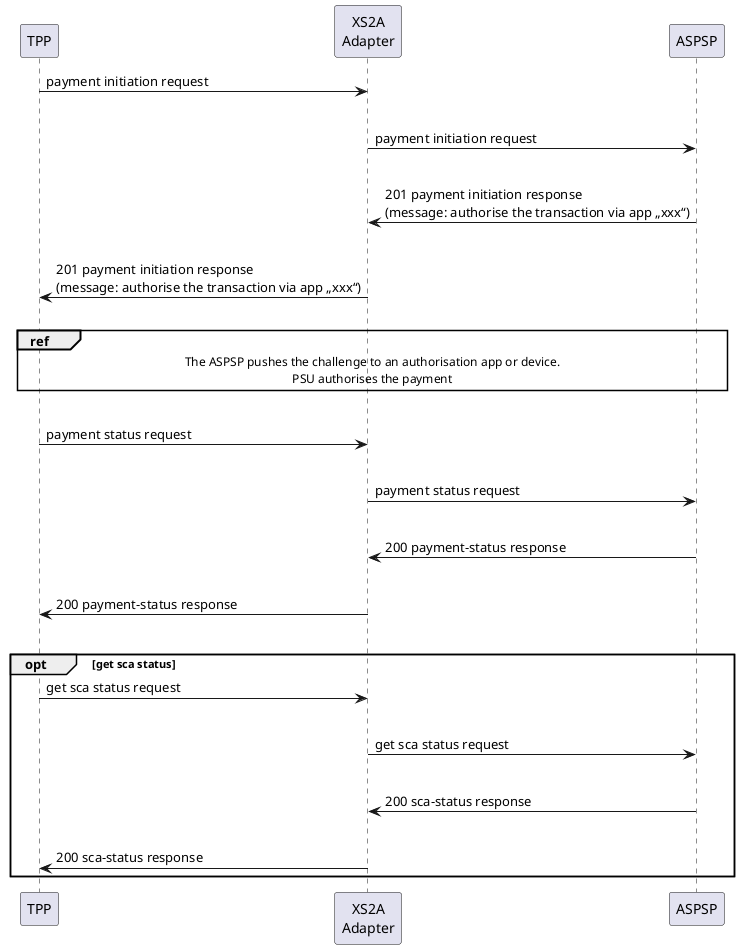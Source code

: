 @startuml
participant tpp as "TPP"
participant adapter as "XS2A\nAdapter"
participant bank as "ASPSP"

tpp->adapter: payment initiation request
|||
adapter->bank: payment initiation request
|||
adapter<-bank: 201 payment initiation response \n(message: authorise the transaction via app „xxx“)
|||
tpp<-adapter: 201 payment initiation response \n(message: authorise the transaction via app „xxx“)
|||
ref over tpp, adapter, bank: The ASPSP pushes the challenge to an authorisation app or device.\nPSU authorises the payment
|||
tpp->adapter: payment status request
|||
adapter->bank: payment status request
|||
adapter<-bank: 200 payment-status response
|||
tpp<-adapter: 200 payment-status response
|||
opt get sca status
tpp->adapter: get sca status request
|||
adapter->bank: get sca status request
|||
adapter<-bank: 200 sca-status response
|||
tpp<-adapter: 200 sca-status response
end
@enduml
